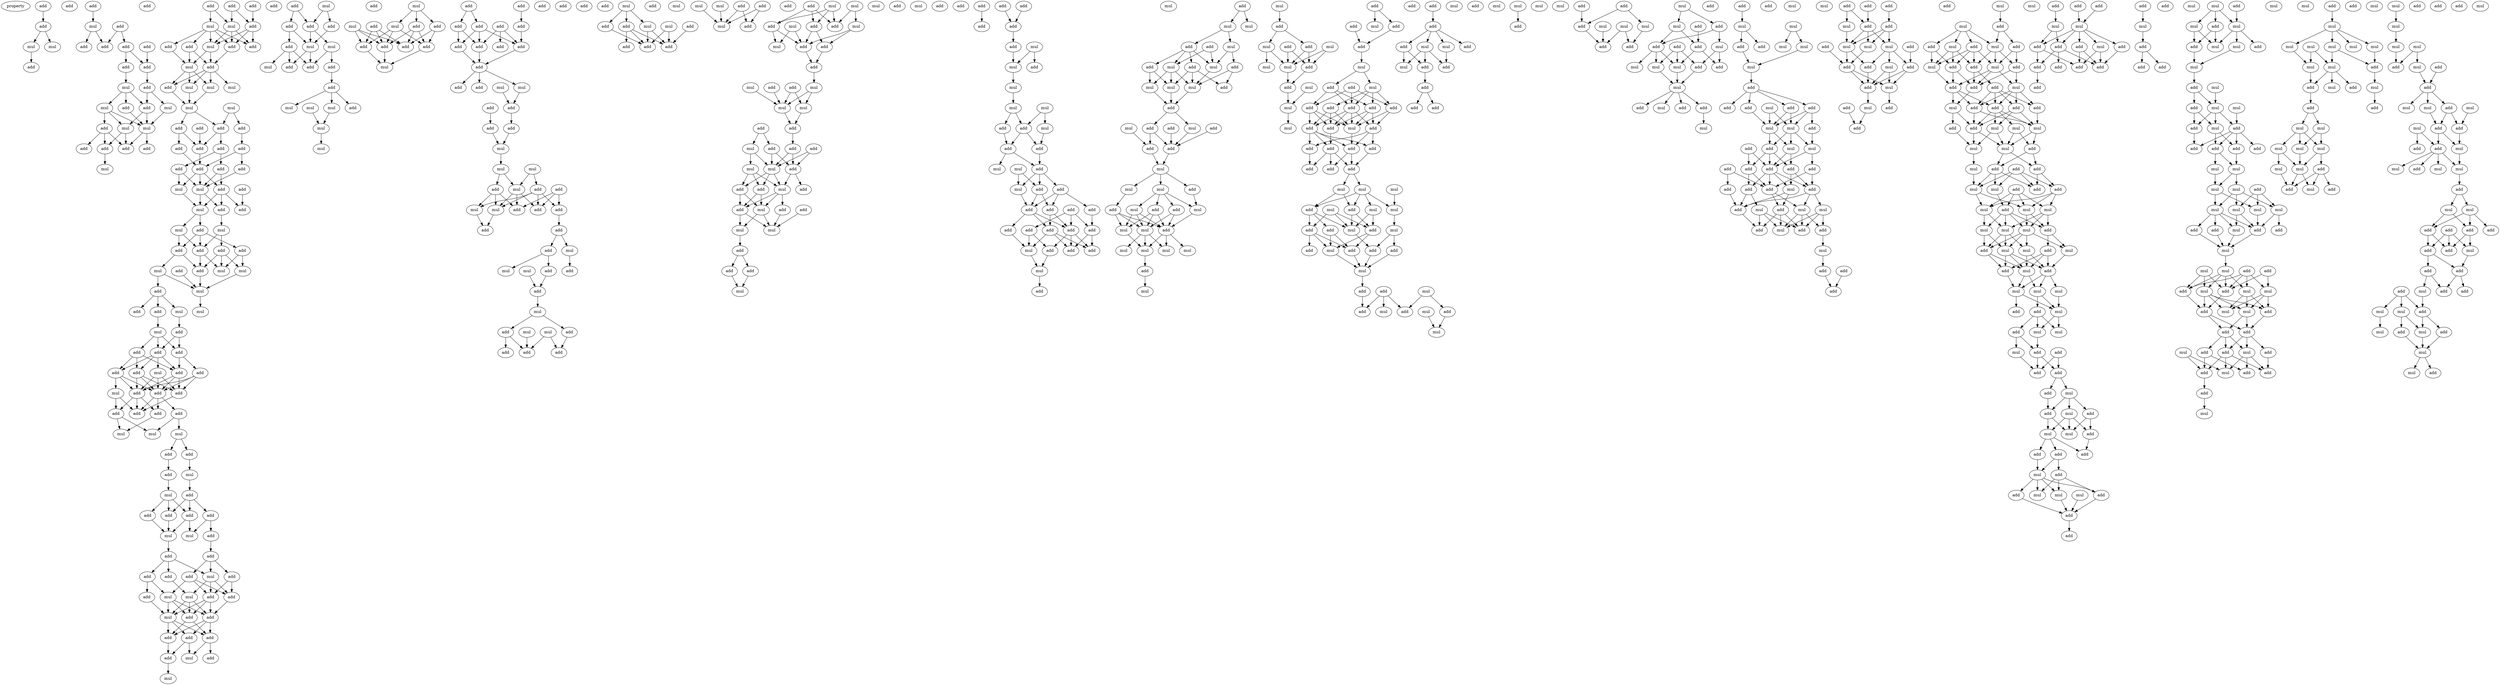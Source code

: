 digraph {
    node [fontcolor=black]
    property [mul=2,lf=1.8]
    0 [ label = add ];
    1 [ label = add ];
    2 [ label = add ];
    3 [ label = mul ];
    4 [ label = add ];
    5 [ label = mul ];
    6 [ label = add ];
    7 [ label = mul ];
    8 [ label = add ];
    9 [ label = add ];
    10 [ label = add ];
    11 [ label = add ];
    12 [ label = add ];
    13 [ label = add ];
    14 [ label = add ];
    15 [ label = add ];
    16 [ label = mul ];
    17 [ label = mul ];
    18 [ label = add ];
    19 [ label = mul ];
    20 [ label = add ];
    21 [ label = add ];
    22 [ label = mul ];
    23 [ label = mul ];
    24 [ label = add ];
    25 [ label = add ];
    26 [ label = add ];
    27 [ label = add ];
    28 [ label = add ];
    29 [ label = mul ];
    30 [ label = add ];
    31 [ label = add ];
    32 [ label = add ];
    33 [ label = add ];
    34 [ label = mul ];
    35 [ label = mul ];
    36 [ label = add ];
    37 [ label = mul ];
    38 [ label = add ];
    39 [ label = add ];
    40 [ label = add ];
    41 [ label = add ];
    42 [ label = mul ];
    43 [ label = mul ];
    44 [ label = add ];
    45 [ label = mul ];
    46 [ label = mul ];
    47 [ label = mul ];
    48 [ label = mul ];
    49 [ label = add ];
    50 [ label = add ];
    51 [ label = add ];
    52 [ label = add ];
    53 [ label = add ];
    54 [ label = add ];
    55 [ label = add ];
    56 [ label = add ];
    57 [ label = add ];
    58 [ label = add ];
    59 [ label = add ];
    60 [ label = add ];
    61 [ label = mul ];
    62 [ label = add ];
    63 [ label = mul ];
    64 [ label = add ];
    65 [ label = add ];
    66 [ label = mul ];
    67 [ label = add ];
    68 [ label = mul ];
    69 [ label = add ];
    70 [ label = mul ];
    71 [ label = add ];
    72 [ label = add ];
    73 [ label = add ];
    74 [ label = add ];
    75 [ label = mul ];
    76 [ label = add ];
    77 [ label = mul ];
    78 [ label = mul ];
    79 [ label = add ];
    80 [ label = add ];
    81 [ label = mul ];
    82 [ label = mul ];
    83 [ label = add ];
    84 [ label = add ];
    85 [ label = mul ];
    86 [ label = add ];
    87 [ label = mul ];
    88 [ label = add ];
    89 [ label = add ];
    90 [ label = add ];
    91 [ label = add ];
    92 [ label = add ];
    93 [ label = add ];
    94 [ label = mul ];
    95 [ label = add ];
    96 [ label = add ];
    97 [ label = add ];
    98 [ label = mul ];
    99 [ label = add ];
    100 [ label = add ];
    101 [ label = add ];
    102 [ label = add ];
    103 [ label = add ];
    104 [ label = mul ];
    105 [ label = mul ];
    106 [ label = mul ];
    107 [ label = add ];
    108 [ label = add ];
    109 [ label = add ];
    110 [ label = mul ];
    111 [ label = add ];
    112 [ label = mul ];
    113 [ label = add ];
    114 [ label = add ];
    115 [ label = add ];
    116 [ label = add ];
    117 [ label = add ];
    118 [ label = mul ];
    119 [ label = add ];
    120 [ label = mul ];
    121 [ label = add ];
    122 [ label = add ];
    123 [ label = add ];
    124 [ label = add ];
    125 [ label = add ];
    126 [ label = mul ];
    127 [ label = add ];
    128 [ label = add ];
    129 [ label = add ];
    130 [ label = add ];
    131 [ label = mul ];
    132 [ label = mul ];
    133 [ label = mul ];
    134 [ label = add ];
    135 [ label = add ];
    136 [ label = add ];
    137 [ label = add ];
    138 [ label = add ];
    139 [ label = add ];
    140 [ label = mul ];
    141 [ label = add ];
    142 [ label = mul ];
    143 [ label = mul ];
    144 [ label = add ];
    145 [ label = add ];
    146 [ label = add ];
    147 [ label = add ];
    148 [ label = add ];
    149 [ label = mul ];
    150 [ label = mul ];
    151 [ label = add ];
    152 [ label = mul ];
    153 [ label = add ];
    154 [ label = add ];
    155 [ label = add ];
    156 [ label = mul ];
    157 [ label = mul ];
    158 [ label = mul ];
    159 [ label = add ];
    160 [ label = add ];
    161 [ label = mul ];
    162 [ label = mul ];
    163 [ label = mul ];
    164 [ label = mul ];
    165 [ label = add ];
    166 [ label = add ];
    167 [ label = mul ];
    168 [ label = add ];
    169 [ label = add ];
    170 [ label = add ];
    171 [ label = add ];
    172 [ label = add ];
    173 [ label = mul ];
    174 [ label = add ];
    175 [ label = add ];
    176 [ label = add ];
    177 [ label = add ];
    178 [ label = add ];
    179 [ label = add ];
    180 [ label = add ];
    181 [ label = add ];
    182 [ label = add ];
    183 [ label = add ];
    184 [ label = add ];
    185 [ label = add ];
    186 [ label = mul ];
    187 [ label = add ];
    188 [ label = add ];
    189 [ label = mul ];
    190 [ label = add ];
    191 [ label = add ];
    192 [ label = add ];
    193 [ label = add ];
    194 [ label = add ];
    195 [ label = add ];
    196 [ label = mul ];
    197 [ label = mul ];
    198 [ label = mul ];
    199 [ label = add ];
    200 [ label = add ];
    201 [ label = mul ];
    202 [ label = add ];
    203 [ label = mul ];
    204 [ label = add ];
    205 [ label = mul ];
    206 [ label = add ];
    207 [ label = add ];
    208 [ label = add ];
    209 [ label = add ];
    210 [ label = add ];
    211 [ label = mul ];
    212 [ label = add ];
    213 [ label = mul ];
    214 [ label = mul ];
    215 [ label = add ];
    216 [ label = add ];
    217 [ label = add ];
    218 [ label = mul ];
    219 [ label = mul ];
    220 [ label = add ];
    221 [ label = add ];
    222 [ label = mul ];
    223 [ label = add ];
    224 [ label = add ];
    225 [ label = add ];
    226 [ label = mul ];
    227 [ label = add ];
    228 [ label = mul ];
    229 [ label = add ];
    230 [ label = add ];
    231 [ label = mul ];
    232 [ label = add ];
    233 [ label = add ];
    234 [ label = add ];
    235 [ label = add ];
    236 [ label = mul ];
    237 [ label = mul ];
    238 [ label = add ];
    239 [ label = mul ];
    240 [ label = add ];
    241 [ label = mul ];
    242 [ label = add ];
    243 [ label = add ];
    244 [ label = mul ];
    245 [ label = add ];
    246 [ label = mul ];
    247 [ label = add ];
    248 [ label = mul ];
    249 [ label = add ];
    250 [ label = mul ];
    251 [ label = add ];
    252 [ label = mul ];
    253 [ label = add ];
    254 [ label = add ];
    255 [ label = add ];
    256 [ label = mul ];
    257 [ label = add ];
    258 [ label = mul ];
    259 [ label = add ];
    260 [ label = mul ];
    261 [ label = mul ];
    262 [ label = mul ];
    263 [ label = add ];
    264 [ label = add ];
    265 [ label = add ];
    266 [ label = add ];
    267 [ label = add ];
    268 [ label = mul ];
    269 [ label = mul ];
    270 [ label = mul ];
    271 [ label = add ];
    272 [ label = add ];
    273 [ label = add ];
    274 [ label = add ];
    275 [ label = mul ];
    276 [ label = add ];
    277 [ label = mul ];
    278 [ label = add ];
    279 [ label = add ];
    280 [ label = mul ];
    281 [ label = mul ];
    282 [ label = add ];
    283 [ label = mul ];
    284 [ label = add ];
    285 [ label = add ];
    286 [ label = add ];
    287 [ label = add ];
    288 [ label = add ];
    289 [ label = add ];
    290 [ label = mul ];
    291 [ label = add ];
    292 [ label = add ];
    293 [ label = add ];
    294 [ label = add ];
    295 [ label = add ];
    296 [ label = mul ];
    297 [ label = mul ];
    298 [ label = add ];
    299 [ label = mul ];
    300 [ label = mul ];
    301 [ label = mul ];
    302 [ label = add ];
    303 [ label = mul ];
    304 [ label = add ];
    305 [ label = add ];
    306 [ label = add ];
    307 [ label = add ];
    308 [ label = mul ];
    309 [ label = mul ];
    310 [ label = add ];
    311 [ label = add ];
    312 [ label = mul ];
    313 [ label = add ];
    314 [ label = add ];
    315 [ label = add ];
    316 [ label = add ];
    317 [ label = add ];
    318 [ label = add ];
    319 [ label = add ];
    320 [ label = add ];
    321 [ label = add ];
    322 [ label = add ];
    323 [ label = mul ];
    324 [ label = add ];
    325 [ label = add ];
    326 [ label = mul ];
    327 [ label = add ];
    328 [ label = mul ];
    329 [ label = add ];
    330 [ label = mul ];
    331 [ label = mul ];
    332 [ label = mul ];
    333 [ label = add ];
    334 [ label = add ];
    335 [ label = mul ];
    336 [ label = add ];
    337 [ label = mul ];
    338 [ label = add ];
    339 [ label = add ];
    340 [ label = add ];
    341 [ label = mul ];
    342 [ label = mul ];
    343 [ label = mul ];
    344 [ label = add ];
    345 [ label = add ];
    346 [ label = mul ];
    347 [ label = add ];
    348 [ label = add ];
    349 [ label = mul ];
    350 [ label = add ];
    351 [ label = add ];
    352 [ label = mul ];
    353 [ label = mul ];
    354 [ label = add ];
    355 [ label = mul ];
    356 [ label = add ];
    357 [ label = add ];
    358 [ label = mul ];
    359 [ label = mul ];
    360 [ label = add ];
    361 [ label = mul ];
    362 [ label = mul ];
    363 [ label = add ];
    364 [ label = mul ];
    365 [ label = mul ];
    366 [ label = mul ];
    367 [ label = mul ];
    368 [ label = add ];
    369 [ label = mul ];
    370 [ label = mul ];
    371 [ label = add ];
    372 [ label = add ];
    373 [ label = mul ];
    374 [ label = add ];
    375 [ label = mul ];
    376 [ label = mul ];
    377 [ label = mul ];
    378 [ label = add ];
    379 [ label = add ];
    380 [ label = mul ];
    381 [ label = mul ];
    382 [ label = add ];
    383 [ label = add ];
    384 [ label = mul ];
    385 [ label = add ];
    386 [ label = add ];
    387 [ label = mul ];
    388 [ label = add ];
    389 [ label = mul ];
    390 [ label = mul ];
    391 [ label = add ];
    392 [ label = add ];
    393 [ label = add ];
    394 [ label = add ];
    395 [ label = add ];
    396 [ label = add ];
    397 [ label = add ];
    398 [ label = add ];
    399 [ label = add ];
    400 [ label = add ];
    401 [ label = mul ];
    402 [ label = add ];
    403 [ label = add ];
    404 [ label = add ];
    405 [ label = add ];
    406 [ label = add ];
    407 [ label = add ];
    408 [ label = add ];
    409 [ label = mul ];
    410 [ label = mul ];
    411 [ label = mul ];
    412 [ label = add ];
    413 [ label = mul ];
    414 [ label = mul ];
    415 [ label = mul ];
    416 [ label = add ];
    417 [ label = add ];
    418 [ label = mul ];
    419 [ label = add ];
    420 [ label = mul ];
    421 [ label = add ];
    422 [ label = mul ];
    423 [ label = add ];
    424 [ label = add ];
    425 [ label = add ];
    426 [ label = add ];
    427 [ label = mul ];
    428 [ label = add ];
    429 [ label = mul ];
    430 [ label = add ];
    431 [ label = add ];
    432 [ label = mul ];
    433 [ label = add ];
    434 [ label = add ];
    435 [ label = mul ];
    436 [ label = mul ];
    437 [ label = add ];
    438 [ label = mul ];
    439 [ label = add ];
    440 [ label = add ];
    441 [ label = add ];
    442 [ label = mul ];
    443 [ label = add ];
    444 [ label = mul ];
    445 [ label = mul ];
    446 [ label = add ];
    447 [ label = add ];
    448 [ label = mul ];
    449 [ label = add ];
    450 [ label = add ];
    451 [ label = add ];
    452 [ label = mul ];
    453 [ label = add ];
    454 [ label = mul ];
    455 [ label = mul ];
    456 [ label = add ];
    457 [ label = add ];
    458 [ label = mul ];
    459 [ label = mul ];
    460 [ label = add ];
    461 [ label = mul ];
    462 [ label = add ];
    463 [ label = add ];
    464 [ label = mul ];
    465 [ label = add ];
    466 [ label = add ];
    467 [ label = mul ];
    468 [ label = add ];
    469 [ label = add ];
    470 [ label = mul ];
    471 [ label = add ];
    472 [ label = add ];
    473 [ label = mul ];
    474 [ label = mul ];
    475 [ label = mul ];
    476 [ label = add ];
    477 [ label = mul ];
    478 [ label = add ];
    479 [ label = mul ];
    480 [ label = add ];
    481 [ label = add ];
    482 [ label = mul ];
    483 [ label = add ];
    484 [ label = add ];
    485 [ label = mul ];
    486 [ label = mul ];
    487 [ label = add ];
    488 [ label = add ];
    489 [ label = mul ];
    490 [ label = mul ];
    491 [ label = mul ];
    492 [ label = add ];
    493 [ label = add ];
    494 [ label = mul ];
    495 [ label = add ];
    496 [ label = add ];
    497 [ label = add ];
    498 [ label = add ];
    499 [ label = mul ];
    500 [ label = mul ];
    501 [ label = add ];
    502 [ label = mul ];
    503 [ label = mul ];
    504 [ label = add ];
    505 [ label = add ];
    506 [ label = add ];
    507 [ label = add ];
    508 [ label = add ];
    509 [ label = add ];
    510 [ label = mul ];
    511 [ label = add ];
    512 [ label = add ];
    513 [ label = add ];
    514 [ label = add ];
    515 [ label = add ];
    516 [ label = mul ];
    517 [ label = mul ];
    518 [ label = mul ];
    519 [ label = add ];
    520 [ label = add ];
    521 [ label = add ];
    522 [ label = add ];
    523 [ label = mul ];
    524 [ label = mul ];
    525 [ label = add ];
    526 [ label = add ];
    527 [ label = add ];
    528 [ label = mul ];
    529 [ label = mul ];
    530 [ label = add ];
    531 [ label = add ];
    532 [ label = add ];
    533 [ label = add ];
    534 [ label = add ];
    535 [ label = add ];
    536 [ label = mul ];
    537 [ label = add ];
    538 [ label = mul ];
    539 [ label = mul ];
    540 [ label = add ];
    541 [ label = mul ];
    542 [ label = mul ];
    543 [ label = add ];
    544 [ label = add ];
    545 [ label = add ];
    546 [ label = mul ];
    547 [ label = add ];
    548 [ label = mul ];
    549 [ label = add ];
    550 [ label = add ];
    551 [ label = add ];
    552 [ label = add ];
    553 [ label = mul ];
    554 [ label = mul ];
    555 [ label = add ];
    556 [ label = add ];
    557 [ label = add ];
    558 [ label = add ];
    559 [ label = mul ];
    560 [ label = mul ];
    561 [ label = mul ];
    562 [ label = add ];
    563 [ label = mul ];
    564 [ label = add ];
    565 [ label = add ];
    566 [ label = mul ];
    567 [ label = add ];
    568 [ label = add ];
    569 [ label = add ];
    570 [ label = add ];
    571 [ label = add ];
    572 [ label = add ];
    573 [ label = add ];
    574 [ label = mul ];
    575 [ label = add ];
    576 [ label = add ];
    577 [ label = mul ];
    578 [ label = mul ];
    579 [ label = mul ];
    580 [ label = mul ];
    581 [ label = mul ];
    582 [ label = add ];
    583 [ label = mul ];
    584 [ label = add ];
    585 [ label = add ];
    586 [ label = add ];
    587 [ label = mul ];
    588 [ label = mul ];
    589 [ label = add ];
    590 [ label = add ];
    591 [ label = add ];
    592 [ label = add ];
    593 [ label = mul ];
    594 [ label = mul ];
    595 [ label = mul ];
    596 [ label = mul ];
    597 [ label = add ];
    598 [ label = mul ];
    599 [ label = mul ];
    600 [ label = add ];
    601 [ label = mul ];
    602 [ label = mul ];
    603 [ label = add ];
    604 [ label = mul ];
    605 [ label = mul ];
    606 [ label = add ];
    607 [ label = add ];
    608 [ label = mul ];
    609 [ label = mul ];
    610 [ label = mul ];
    611 [ label = add ];
    612 [ label = add ];
    613 [ label = mul ];
    614 [ label = add ];
    615 [ label = mul ];
    616 [ label = mul ];
    617 [ label = mul ];
    618 [ label = add ];
    619 [ label = add ];
    620 [ label = add ];
    621 [ label = add ];
    622 [ label = mul ];
    623 [ label = add ];
    624 [ label = add ];
    625 [ label = mul ];
    626 [ label = add ];
    627 [ label = mul ];
    628 [ label = add ];
    629 [ label = mul ];
    630 [ label = mul ];
    631 [ label = add ];
    632 [ label = add ];
    633 [ label = add ];
    634 [ label = add ];
    635 [ label = mul ];
    636 [ label = add ];
    637 [ label = mul ];
    638 [ label = mul ];
    639 [ label = add ];
    640 [ label = mul ];
    641 [ label = add ];
    642 [ label = add ];
    643 [ label = add ];
    644 [ label = add ];
    645 [ label = add ];
    646 [ label = mul ];
    647 [ label = mul ];
    648 [ label = add ];
    649 [ label = mul ];
    650 [ label = add ];
    651 [ label = add ];
    652 [ label = add ];
    653 [ label = add ];
    654 [ label = add ];
    655 [ label = add ];
    656 [ label = add ];
    657 [ label = add ];
    658 [ label = add ];
    659 [ label = add ];
    660 [ label = mul ];
    661 [ label = mul ];
    662 [ label = add ];
    663 [ label = add ];
    664 [ label = add ];
    665 [ label = add ];
    666 [ label = mul ];
    667 [ label = add ];
    668 [ label = mul ];
    669 [ label = mul ];
    670 [ label = add ];
    671 [ label = mul ];
    672 [ label = add ];
    673 [ label = mul ];
    674 [ label = mul ];
    675 [ label = mul ];
    676 [ label = add ];
    677 [ label = add ];
    678 [ label = mul ];
    679 [ label = mul ];
    680 [ label = mul ];
    681 [ label = add ];
    682 [ label = add ];
    683 [ label = add ];
    684 [ label = add ];
    685 [ label = add ];
    686 [ label = add ];
    687 [ label = mul ];
    688 [ label = mul ];
    689 [ label = mul ];
    690 [ label = mul ];
    691 [ label = add ];
    692 [ label = mul ];
    693 [ label = mul ];
    694 [ label = mul ];
    695 [ label = mul ];
    696 [ label = mul ];
    697 [ label = mul ];
    698 [ label = add ];
    699 [ label = add ];
    700 [ label = add ];
    701 [ label = add ];
    702 [ label = mul ];
    703 [ label = mul ];
    704 [ label = add ];
    705 [ label = add ];
    706 [ label = mul ];
    707 [ label = add ];
    708 [ label = add ];
    709 [ label = mul ];
    710 [ label = mul ];
    711 [ label = mul ];
    712 [ label = add ];
    713 [ label = mul ];
    714 [ label = add ];
    715 [ label = mul ];
    716 [ label = add ];
    717 [ label = add ];
    718 [ label = mul ];
    719 [ label = add ];
    720 [ label = add ];
    721 [ label = add ];
    722 [ label = mul ];
    723 [ label = mul ];
    724 [ label = add ];
    725 [ label = add ];
    726 [ label = add ];
    727 [ label = add ];
    728 [ label = mul ];
    729 [ label = add ];
    730 [ label = add ];
    731 [ label = mul ];
    732 [ label = mul ];
    733 [ label = mul ];
    734 [ label = mul ];
    735 [ label = mul ];
    736 [ label = mul ];
    737 [ label = mul ];
    738 [ label = mul ];
    739 [ label = mul ];
    740 [ label = add ];
    741 [ label = add ];
    742 [ label = mul ];
    743 [ label = mul ];
    744 [ label = add ];
    745 [ label = add ];
    746 [ label = add ];
    747 [ label = mul ];
    748 [ label = mul ];
    749 [ label = mul ];
    750 [ label = mul ];
    751 [ label = mul ];
    752 [ label = mul ];
    753 [ label = mul ];
    754 [ label = add ];
    755 [ label = mul ];
    756 [ label = add ];
    757 [ label = add ];
    758 [ label = mul ];
    759 [ label = mul ];
    760 [ label = add ];
    761 [ label = add ];
    762 [ label = mul ];
    763 [ label = mul ];
    764 [ label = mul ];
    765 [ label = add ];
    766 [ label = add ];
    767 [ label = mul ];
    768 [ label = add ];
    769 [ label = mul ];
    770 [ label = mul ];
    771 [ label = add ];
    772 [ label = add ];
    773 [ label = mul ];
    774 [ label = add ];
    775 [ label = add ];
    776 [ label = mul ];
    777 [ label = add ];
    778 [ label = add ];
    779 [ label = mul ];
    780 [ label = mul ];
    781 [ label = add ];
    782 [ label = mul ];
    783 [ label = mul ];
    784 [ label = add ];
    785 [ label = mul ];
    786 [ label = mul ];
    787 [ label = add ];
    788 [ label = add ];
    789 [ label = add ];
    790 [ label = add ];
    791 [ label = mul ];
    792 [ label = add ];
    793 [ label = add ];
    794 [ label = add ];
    795 [ label = add ];
    796 [ label = mul ];
    797 [ label = add ];
    798 [ label = add ];
    799 [ label = add ];
    800 [ label = add ];
    801 [ label = mul ];
    802 [ label = mul ];
    803 [ label = mul ];
    804 [ label = add ];
    805 [ label = add ];
    806 [ label = mul ];
    807 [ label = mul ];
    808 [ label = mul ];
    809 [ label = add ];
    810 [ label = mul ];
    0 -> 1 [ name = 0 ];
    1 -> 3 [ name = 1 ];
    1 -> 5 [ name = 2 ];
    3 -> 8 [ name = 3 ];
    4 -> 7 [ name = 4 ];
    6 -> 11 [ name = 5 ];
    6 -> 12 [ name = 6 ];
    7 -> 9 [ name = 7 ];
    7 -> 11 [ name = 8 ];
    10 -> 14 [ name = 9 ];
    12 -> 13 [ name = 10 ];
    12 -> 14 [ name = 11 ];
    13 -> 16 [ name = 12 ];
    14 -> 15 [ name = 13 ];
    15 -> 18 [ name = 14 ];
    15 -> 19 [ name = 15 ];
    16 -> 17 [ name = 16 ];
    16 -> 18 [ name = 17 ];
    16 -> 20 [ name = 18 ];
    17 -> 21 [ name = 19 ];
    17 -> 22 [ name = 20 ];
    17 -> 23 [ name = 21 ];
    18 -> 22 [ name = 22 ];
    18 -> 23 [ name = 23 ];
    19 -> 23 [ name = 24 ];
    20 -> 23 [ name = 25 ];
    21 -> 24 [ name = 26 ];
    21 -> 25 [ name = 27 ];
    21 -> 27 [ name = 28 ];
    22 -> 25 [ name = 29 ];
    22 -> 27 [ name = 30 ];
    23 -> 26 [ name = 31 ];
    23 -> 27 [ name = 32 ];
    25 -> 29 [ name = 33 ];
    30 -> 33 [ name = 34 ];
    31 -> 33 [ name = 35 ];
    31 -> 35 [ name = 36 ];
    32 -> 34 [ name = 37 ];
    32 -> 35 [ name = 38 ];
    33 -> 37 [ name = 39 ];
    33 -> 39 [ name = 40 ];
    33 -> 40 [ name = 41 ];
    34 -> 36 [ name = 42 ];
    34 -> 37 [ name = 43 ];
    34 -> 38 [ name = 44 ];
    34 -> 39 [ name = 45 ];
    34 -> 40 [ name = 46 ];
    35 -> 37 [ name = 47 ];
    35 -> 39 [ name = 48 ];
    35 -> 40 [ name = 49 ];
    36 -> 41 [ name = 50 ];
    36 -> 42 [ name = 51 ];
    37 -> 41 [ name = 52 ];
    37 -> 42 [ name = 53 ];
    38 -> 42 [ name = 54 ];
    39 -> 41 [ name = 55 ];
    41 -> 43 [ name = 56 ];
    41 -> 44 [ name = 57 ];
    41 -> 45 [ name = 58 ];
    41 -> 46 [ name = 59 ];
    42 -> 43 [ name = 60 ];
    42 -> 44 [ name = 61 ];
    42 -> 46 [ name = 62 ];
    43 -> 47 [ name = 63 ];
    44 -> 47 [ name = 64 ];
    46 -> 47 [ name = 65 ];
    47 -> 49 [ name = 66 ];
    47 -> 51 [ name = 67 ];
    48 -> 51 [ name = 68 ];
    48 -> 52 [ name = 69 ];
    49 -> 53 [ name = 70 ];
    49 -> 54 [ name = 71 ];
    50 -> 53 [ name = 72 ];
    51 -> 53 [ name = 73 ];
    51 -> 55 [ name = 74 ];
    52 -> 56 [ name = 75 ];
    53 -> 58 [ name = 76 ];
    54 -> 58 [ name = 77 ];
    55 -> 57 [ name = 78 ];
    55 -> 59 [ name = 79 ];
    56 -> 58 [ name = 80 ];
    56 -> 60 [ name = 81 ];
    57 -> 61 [ name = 82 ];
    57 -> 63 [ name = 83 ];
    58 -> 61 [ name = 84 ];
    58 -> 63 [ name = 85 ];
    58 -> 64 [ name = 86 ];
    59 -> 61 [ name = 87 ];
    59 -> 64 [ name = 88 ];
    60 -> 61 [ name = 89 ];
    61 -> 65 [ name = 90 ];
    61 -> 66 [ name = 91 ];
    62 -> 67 [ name = 92 ];
    63 -> 66 [ name = 93 ];
    64 -> 65 [ name = 94 ];
    64 -> 66 [ name = 95 ];
    64 -> 67 [ name = 96 ];
    65 -> 68 [ name = 97 ];
    66 -> 69 [ name = 98 ];
    66 -> 70 [ name = 99 ];
    68 -> 72 [ name = 100 ];
    68 -> 73 [ name = 101 ];
    69 -> 71 [ name = 102 ];
    69 -> 73 [ name = 103 ];
    69 -> 74 [ name = 104 ];
    70 -> 73 [ name = 105 ];
    70 -> 74 [ name = 106 ];
    71 -> 75 [ name = 107 ];
    71 -> 78 [ name = 108 ];
    72 -> 75 [ name = 109 ];
    72 -> 76 [ name = 110 ];
    72 -> 78 [ name = 111 ];
    73 -> 76 [ name = 112 ];
    73 -> 78 [ name = 113 ];
    74 -> 76 [ name = 114 ];
    74 -> 77 [ name = 115 ];
    75 -> 81 [ name = 116 ];
    76 -> 81 [ name = 117 ];
    77 -> 80 [ name = 118 ];
    77 -> 81 [ name = 119 ];
    79 -> 81 [ name = 120 ];
    80 -> 83 [ name = 121 ];
    80 -> 84 [ name = 122 ];
    80 -> 85 [ name = 123 ];
    81 -> 82 [ name = 124 ];
    83 -> 87 [ name = 125 ];
    85 -> 86 [ name = 126 ];
    86 -> 88 [ name = 127 ];
    86 -> 89 [ name = 128 ];
    87 -> 88 [ name = 129 ];
    87 -> 89 [ name = 130 ];
    87 -> 90 [ name = 131 ];
    88 -> 91 [ name = 132 ];
    88 -> 95 [ name = 133 ];
    89 -> 92 [ name = 134 ];
    89 -> 93 [ name = 135 ];
    89 -> 94 [ name = 136 ];
    89 -> 95 [ name = 137 ];
    90 -> 92 [ name = 138 ];
    90 -> 93 [ name = 139 ];
    90 -> 95 [ name = 140 ];
    91 -> 96 [ name = 141 ];
    91 -> 97 [ name = 142 ];
    91 -> 99 [ name = 143 ];
    92 -> 96 [ name = 144 ];
    92 -> 97 [ name = 145 ];
    92 -> 98 [ name = 146 ];
    93 -> 96 [ name = 147 ];
    93 -> 97 [ name = 148 ];
    93 -> 99 [ name = 149 ];
    94 -> 96 [ name = 150 ];
    94 -> 97 [ name = 151 ];
    94 -> 99 [ name = 152 ];
    95 -> 96 [ name = 153 ];
    95 -> 97 [ name = 154 ];
    95 -> 99 [ name = 155 ];
    96 -> 100 [ name = 156 ];
    96 -> 101 [ name = 157 ];
    96 -> 102 [ name = 158 ];
    97 -> 100 [ name = 159 ];
    97 -> 101 [ name = 160 ];
    97 -> 103 [ name = 161 ];
    98 -> 100 [ name = 162 ];
    98 -> 102 [ name = 163 ];
    99 -> 100 [ name = 164 ];
    101 -> 106 [ name = 165 ];
    102 -> 105 [ name = 166 ];
    102 -> 106 [ name = 167 ];
    103 -> 104 [ name = 168 ];
    103 -> 105 [ name = 169 ];
    104 -> 107 [ name = 170 ];
    104 -> 109 [ name = 171 ];
    107 -> 110 [ name = 172 ];
    109 -> 111 [ name = 173 ];
    110 -> 113 [ name = 174 ];
    111 -> 112 [ name = 175 ];
    112 -> 114 [ name = 176 ];
    112 -> 115 [ name = 177 ];
    112 -> 116 [ name = 178 ];
    113 -> 114 [ name = 179 ];
    113 -> 115 [ name = 180 ];
    113 -> 117 [ name = 181 ];
    114 -> 120 [ name = 182 ];
    115 -> 118 [ name = 183 ];
    115 -> 120 [ name = 184 ];
    116 -> 120 [ name = 185 ];
    117 -> 118 [ name = 186 ];
    117 -> 119 [ name = 187 ];
    119 -> 122 [ name = 188 ];
    120 -> 121 [ name = 189 ];
    121 -> 123 [ name = 190 ];
    121 -> 124 [ name = 191 ];
    121 -> 126 [ name = 192 ];
    122 -> 125 [ name = 193 ];
    122 -> 126 [ name = 194 ];
    122 -> 127 [ name = 195 ];
    123 -> 130 [ name = 196 ];
    123 -> 132 [ name = 197 ];
    124 -> 131 [ name = 198 ];
    125 -> 128 [ name = 199 ];
    125 -> 129 [ name = 200 ];
    125 -> 132 [ name = 201 ];
    126 -> 128 [ name = 202 ];
    126 -> 129 [ name = 203 ];
    126 -> 131 [ name = 204 ];
    127 -> 128 [ name = 205 ];
    127 -> 129 [ name = 206 ];
    128 -> 133 [ name = 207 ];
    128 -> 134 [ name = 208 ];
    128 -> 135 [ name = 209 ];
    129 -> 135 [ name = 210 ];
    130 -> 133 [ name = 211 ];
    131 -> 133 [ name = 212 ];
    131 -> 134 [ name = 213 ];
    131 -> 135 [ name = 214 ];
    132 -> 133 [ name = 215 ];
    132 -> 134 [ name = 216 ];
    132 -> 135 [ name = 217 ];
    133 -> 136 [ name = 218 ];
    133 -> 137 [ name = 219 ];
    133 -> 138 [ name = 220 ];
    134 -> 137 [ name = 221 ];
    134 -> 138 [ name = 222 ];
    135 -> 136 [ name = 223 ];
    135 -> 137 [ name = 224 ];
    135 -> 138 [ name = 225 ];
    136 -> 139 [ name = 226 ];
    136 -> 140 [ name = 227 ];
    137 -> 140 [ name = 228 ];
    137 -> 141 [ name = 229 ];
    138 -> 139 [ name = 230 ];
    139 -> 142 [ name = 231 ];
    143 -> 145 [ name = 232 ];
    143 -> 147 [ name = 233 ];
    144 -> 145 [ name = 234 ];
    144 -> 146 [ name = 235 ];
    145 -> 149 [ name = 236 ];
    145 -> 150 [ name = 237 ];
    146 -> 148 [ name = 238 ];
    146 -> 150 [ name = 239 ];
    147 -> 150 [ name = 240 ];
    148 -> 151 [ name = 241 ];
    148 -> 152 [ name = 242 ];
    148 -> 154 [ name = 243 ];
    149 -> 153 [ name = 244 ];
    149 -> 154 [ name = 245 ];
    150 -> 151 [ name = 246 ];
    150 -> 154 [ name = 247 ];
    153 -> 155 [ name = 248 ];
    155 -> 156 [ name = 249 ];
    155 -> 158 [ name = 250 ];
    155 -> 160 [ name = 251 ];
    157 -> 161 [ name = 252 ];
    158 -> 161 [ name = 253 ];
    161 -> 162 [ name = 254 ];
    163 -> 164 [ name = 255 ];
    163 -> 165 [ name = 256 ];
    163 -> 168 [ name = 257 ];
    164 -> 169 [ name = 258 ];
    164 -> 170 [ name = 259 ];
    164 -> 171 [ name = 260 ];
    165 -> 169 [ name = 261 ];
    165 -> 172 [ name = 262 ];
    166 -> 170 [ name = 263 ];
    166 -> 171 [ name = 264 ];
    166 -> 172 [ name = 265 ];
    167 -> 170 [ name = 266 ];
    167 -> 171 [ name = 267 ];
    167 -> 172 [ name = 268 ];
    168 -> 169 [ name = 269 ];
    168 -> 170 [ name = 270 ];
    168 -> 172 [ name = 271 ];
    169 -> 173 [ name = 272 ];
    170 -> 173 [ name = 273 ];
    171 -> 173 [ name = 274 ];
    174 -> 179 [ name = 275 ];
    175 -> 176 [ name = 276 ];
    175 -> 177 [ name = 277 ];
    176 -> 181 [ name = 278 ];
    176 -> 182 [ name = 279 ];
    177 -> 180 [ name = 280 ];
    177 -> 181 [ name = 281 ];
    177 -> 182 [ name = 282 ];
    178 -> 180 [ name = 283 ];
    178 -> 181 [ name = 284 ];
    178 -> 183 [ name = 285 ];
    179 -> 180 [ name = 286 ];
    180 -> 184 [ name = 287 ];
    181 -> 184 [ name = 288 ];
    182 -> 184 [ name = 289 ];
    184 -> 187 [ name = 290 ];
    184 -> 188 [ name = 291 ];
    184 -> 189 [ name = 292 ];
    186 -> 191 [ name = 293 ];
    189 -> 191 [ name = 294 ];
    190 -> 193 [ name = 295 ];
    191 -> 194 [ name = 296 ];
    193 -> 196 [ name = 297 ];
    194 -> 196 [ name = 298 ];
    196 -> 197 [ name = 299 ];
    197 -> 201 [ name = 300 ];
    197 -> 202 [ name = 301 ];
    198 -> 200 [ name = 302 ];
    198 -> 201 [ name = 303 ];
    199 -> 204 [ name = 304 ];
    199 -> 206 [ name = 305 ];
    199 -> 207 [ name = 306 ];
    200 -> 203 [ name = 307 ];
    200 -> 204 [ name = 308 ];
    200 -> 205 [ name = 309 ];
    200 -> 207 [ name = 310 ];
    201 -> 203 [ name = 311 ];
    201 -> 206 [ name = 312 ];
    201 -> 207 [ name = 313 ];
    202 -> 203 [ name = 314 ];
    202 -> 205 [ name = 315 ];
    202 -> 206 [ name = 316 ];
    203 -> 208 [ name = 317 ];
    204 -> 209 [ name = 318 ];
    205 -> 208 [ name = 319 ];
    209 -> 210 [ name = 320 ];
    209 -> 211 [ name = 321 ];
    210 -> 213 [ name = 322 ];
    210 -> 215 [ name = 323 ];
    211 -> 216 [ name = 324 ];
    214 -> 217 [ name = 325 ];
    215 -> 217 [ name = 326 ];
    217 -> 218 [ name = 327 ];
    218 -> 220 [ name = 328 ];
    218 -> 221 [ name = 329 ];
    219 -> 225 [ name = 330 ];
    220 -> 223 [ name = 331 ];
    220 -> 225 [ name = 332 ];
    221 -> 224 [ name = 333 ];
    222 -> 224 [ name = 334 ];
    222 -> 225 [ name = 335 ];
    226 -> 227 [ name = 336 ];
    226 -> 230 [ name = 337 ];
    226 -> 231 [ name = 338 ];
    227 -> 232 [ name = 339 ];
    227 -> 233 [ name = 340 ];
    227 -> 234 [ name = 341 ];
    228 -> 232 [ name = 342 ];
    228 -> 233 [ name = 343 ];
    229 -> 233 [ name = 344 ];
    230 -> 232 [ name = 345 ];
    231 -> 232 [ name = 346 ];
    231 -> 233 [ name = 347 ];
    237 -> 241 [ name = 348 ];
    238 -> 241 [ name = 349 ];
    238 -> 242 [ name = 350 ];
    239 -> 241 [ name = 351 ];
    240 -> 241 [ name = 352 ];
    240 -> 242 [ name = 353 ];
    244 -> 247 [ name = 354 ];
    244 -> 249 [ name = 355 ];
    244 -> 251 [ name = 356 ];
    245 -> 247 [ name = 357 ];
    245 -> 249 [ name = 358 ];
    245 -> 251 [ name = 359 ];
    246 -> 249 [ name = 360 ];
    246 -> 250 [ name = 361 ];
    247 -> 253 [ name = 362 ];
    247 -> 254 [ name = 363 ];
    248 -> 252 [ name = 364 ];
    248 -> 254 [ name = 365 ];
    250 -> 253 [ name = 366 ];
    250 -> 254 [ name = 367 ];
    251 -> 252 [ name = 368 ];
    251 -> 254 [ name = 369 ];
    253 -> 255 [ name = 370 ];
    254 -> 255 [ name = 371 ];
    255 -> 260 [ name = 372 ];
    256 -> 261 [ name = 373 ];
    257 -> 261 [ name = 374 ];
    257 -> 262 [ name = 375 ];
    259 -> 261 [ name = 376 ];
    260 -> 261 [ name = 377 ];
    260 -> 262 [ name = 378 ];
    261 -> 263 [ name = 379 ];
    262 -> 263 [ name = 380 ];
    263 -> 265 [ name = 381 ];
    264 -> 267 [ name = 382 ];
    264 -> 268 [ name = 383 ];
    265 -> 270 [ name = 384 ];
    265 -> 271 [ name = 385 ];
    266 -> 270 [ name = 386 ];
    266 -> 271 [ name = 387 ];
    267 -> 270 [ name = 388 ];
    267 -> 271 [ name = 389 ];
    268 -> 269 [ name = 390 ];
    268 -> 270 [ name = 391 ];
    269 -> 273 [ name = 392 ];
    269 -> 274 [ name = 393 ];
    269 -> 275 [ name = 394 ];
    270 -> 273 [ name = 395 ];
    270 -> 274 [ name = 396 ];
    270 -> 275 [ name = 397 ];
    271 -> 272 [ name = 398 ];
    271 -> 275 [ name = 399 ];
    273 -> 276 [ name = 400 ];
    273 -> 277 [ name = 401 ];
    274 -> 276 [ name = 402 ];
    274 -> 277 [ name = 403 ];
    275 -> 276 [ name = 404 ];
    275 -> 277 [ name = 405 ];
    275 -> 278 [ name = 406 ];
    276 -> 280 [ name = 407 ];
    276 -> 281 [ name = 408 ];
    277 -> 280 [ name = 409 ];
    277 -> 281 [ name = 410 ];
    278 -> 280 [ name = 411 ];
    279 -> 280 [ name = 412 ];
    281 -> 285 [ name = 413 ];
    285 -> 287 [ name = 414 ];
    285 -> 288 [ name = 415 ];
    287 -> 290 [ name = 416 ];
    288 -> 290 [ name = 417 ];
    289 -> 291 [ name = 418 ];
    292 -> 294 [ name = 419 ];
    293 -> 294 [ name = 420 ];
    294 -> 295 [ name = 421 ];
    295 -> 297 [ name = 422 ];
    296 -> 297 [ name = 423 ];
    296 -> 298 [ name = 424 ];
    297 -> 299 [ name = 425 ];
    299 -> 301 [ name = 426 ];
    300 -> 302 [ name = 427 ];
    300 -> 303 [ name = 428 ];
    301 -> 302 [ name = 429 ];
    301 -> 304 [ name = 430 ];
    302 -> 305 [ name = 431 ];
    302 -> 306 [ name = 432 ];
    303 -> 306 [ name = 433 ];
    304 -> 305 [ name = 434 ];
    305 -> 307 [ name = 435 ];
    305 -> 309 [ name = 436 ];
    306 -> 307 [ name = 437 ];
    307 -> 310 [ name = 438 ];
    307 -> 311 [ name = 439 ];
    307 -> 312 [ name = 440 ];
    308 -> 311 [ name = 441 ];
    308 -> 312 [ name = 442 ];
    310 -> 313 [ name = 443 ];
    310 -> 315 [ name = 444 ];
    310 -> 316 [ name = 445 ];
    311 -> 313 [ name = 446 ];
    311 -> 316 [ name = 447 ];
    312 -> 316 [ name = 448 ];
    313 -> 317 [ name = 449 ];
    313 -> 321 [ name = 450 ];
    314 -> 317 [ name = 451 ];
    314 -> 318 [ name = 452 ];
    314 -> 320 [ name = 453 ];
    315 -> 318 [ name = 454 ];
    316 -> 317 [ name = 455 ];
    316 -> 319 [ name = 456 ];
    316 -> 321 [ name = 457 ];
    317 -> 322 [ name = 458 ];
    317 -> 324 [ name = 459 ];
    317 -> 325 [ name = 460 ];
    318 -> 322 [ name = 461 ];
    318 -> 324 [ name = 462 ];
    319 -> 323 [ name = 463 ];
    320 -> 323 [ name = 464 ];
    320 -> 325 [ name = 465 ];
    321 -> 322 [ name = 466 ];
    321 -> 323 [ name = 467 ];
    321 -> 324 [ name = 468 ];
    323 -> 326 [ name = 469 ];
    325 -> 326 [ name = 470 ];
    326 -> 327 [ name = 471 ];
    329 -> 330 [ name = 472 ];
    329 -> 331 [ name = 473 ];
    330 -> 332 [ name = 474 ];
    330 -> 333 [ name = 475 ];
    332 -> 337 [ name = 476 ];
    332 -> 338 [ name = 477 ];
    333 -> 335 [ name = 478 ];
    333 -> 336 [ name = 479 ];
    333 -> 337 [ name = 480 ];
    333 -> 339 [ name = 481 ];
    334 -> 335 [ name = 482 ];
    334 -> 337 [ name = 483 ];
    335 -> 341 [ name = 484 ];
    335 -> 342 [ name = 485 ];
    335 -> 343 [ name = 486 ];
    336 -> 342 [ name = 487 ];
    336 -> 343 [ name = 488 ];
    337 -> 341 [ name = 489 ];
    338 -> 340 [ name = 490 ];
    338 -> 341 [ name = 491 ];
    339 -> 340 [ name = 492 ];
    339 -> 341 [ name = 493 ];
    339 -> 343 [ name = 494 ];
    341 -> 344 [ name = 495 ];
    342 -> 344 [ name = 496 ];
    343 -> 344 [ name = 497 ];
    344 -> 346 [ name = 498 ];
    344 -> 347 [ name = 499 ];
    345 -> 351 [ name = 500 ];
    346 -> 351 [ name = 501 ];
    347 -> 350 [ name = 502 ];
    347 -> 351 [ name = 503 ];
    348 -> 351 [ name = 504 ];
    349 -> 350 [ name = 505 ];
    350 -> 352 [ name = 506 ];
    351 -> 352 [ name = 507 ];
    352 -> 353 [ name = 508 ];
    352 -> 354 [ name = 509 ];
    352 -> 355 [ name = 510 ];
    353 -> 356 [ name = 511 ];
    353 -> 357 [ name = 512 ];
    353 -> 358 [ name = 513 ];
    353 -> 359 [ name = 514 ];
    354 -> 359 [ name = 515 ];
    355 -> 360 [ name = 516 ];
    356 -> 362 [ name = 517 ];
    356 -> 363 [ name = 518 ];
    357 -> 361 [ name = 519 ];
    357 -> 362 [ name = 520 ];
    357 -> 363 [ name = 521 ];
    358 -> 361 [ name = 522 ];
    358 -> 362 [ name = 523 ];
    358 -> 363 [ name = 524 ];
    359 -> 363 [ name = 525 ];
    360 -> 361 [ name = 526 ];
    360 -> 362 [ name = 527 ];
    360 -> 363 [ name = 528 ];
    361 -> 365 [ name = 529 ];
    362 -> 364 [ name = 530 ];
    362 -> 365 [ name = 531 ];
    362 -> 366 [ name = 532 ];
    363 -> 364 [ name = 533 ];
    363 -> 365 [ name = 534 ];
    363 -> 367 [ name = 535 ];
    365 -> 368 [ name = 536 ];
    368 -> 370 [ name = 537 ];
    369 -> 371 [ name = 538 ];
    371 -> 373 [ name = 539 ];
    371 -> 374 [ name = 540 ];
    372 -> 377 [ name = 541 ];
    372 -> 378 [ name = 542 ];
    373 -> 376 [ name = 543 ];
    373 -> 377 [ name = 544 ];
    374 -> 377 [ name = 545 ];
    374 -> 378 [ name = 546 ];
    375 -> 377 [ name = 547 ];
    375 -> 378 [ name = 548 ];
    377 -> 379 [ name = 549 ];
    378 -> 379 [ name = 550 ];
    379 -> 381 [ name = 551 ];
    380 -> 381 [ name = 552 ];
    381 -> 384 [ name = 553 ];
    382 -> 386 [ name = 554 ];
    382 -> 387 [ name = 555 ];
    385 -> 388 [ name = 556 ];
    386 -> 388 [ name = 557 ];
    388 -> 389 [ name = 558 ];
    389 -> 390 [ name = 559 ];
    389 -> 392 [ name = 560 ];
    390 -> 393 [ name = 561 ];
    390 -> 394 [ name = 562 ];
    390 -> 396 [ name = 563 ];
    390 -> 397 [ name = 564 ];
    391 -> 395 [ name = 565 ];
    391 -> 396 [ name = 566 ];
    391 -> 397 [ name = 567 ];
    392 -> 393 [ name = 568 ];
    392 -> 395 [ name = 569 ];
    392 -> 396 [ name = 570 ];
    393 -> 398 [ name = 571 ];
    393 -> 400 [ name = 572 ];
    393 -> 401 [ name = 573 ];
    394 -> 399 [ name = 574 ];
    394 -> 400 [ name = 575 ];
    394 -> 401 [ name = 576 ];
    395 -> 399 [ name = 577 ];
    395 -> 400 [ name = 578 ];
    395 -> 401 [ name = 579 ];
    396 -> 398 [ name = 580 ];
    396 -> 399 [ name = 581 ];
    396 -> 400 [ name = 582 ];
    396 -> 401 [ name = 583 ];
    397 -> 398 [ name = 584 ];
    397 -> 401 [ name = 585 ];
    398 -> 402 [ name = 586 ];
    398 -> 403 [ name = 587 ];
    398 -> 404 [ name = 588 ];
    399 -> 402 [ name = 589 ];
    399 -> 403 [ name = 590 ];
    399 -> 404 [ name = 591 ];
    399 -> 405 [ name = 592 ];
    400 -> 405 [ name = 593 ];
    401 -> 402 [ name = 594 ];
    402 -> 407 [ name = 595 ];
    402 -> 408 [ name = 596 ];
    403 -> 407 [ name = 597 ];
    404 -> 406 [ name = 598 ];
    405 -> 406 [ name = 599 ];
    405 -> 407 [ name = 600 ];
    405 -> 408 [ name = 601 ];
    407 -> 409 [ name = 602 ];
    407 -> 410 [ name = 603 ];
    409 -> 412 [ name = 604 ];
    409 -> 414 [ name = 605 ];
    409 -> 415 [ name = 606 ];
    409 -> 416 [ name = 607 ];
    410 -> 412 [ name = 608 ];
    410 -> 416 [ name = 609 ];
    411 -> 414 [ name = 610 ];
    412 -> 417 [ name = 611 ];
    412 -> 418 [ name = 612 ];
    413 -> 417 [ name = 613 ];
    413 -> 418 [ name = 614 ];
    413 -> 421 [ name = 615 ];
    414 -> 420 [ name = 616 ];
    415 -> 417 [ name = 617 ];
    415 -> 418 [ name = 618 ];
    416 -> 418 [ name = 619 ];
    416 -> 419 [ name = 620 ];
    416 -> 421 [ name = 621 ];
    417 -> 422 [ name = 622 ];
    417 -> 425 [ name = 623 ];
    418 -> 424 [ name = 624 ];
    419 -> 422 [ name = 625 ];
    419 -> 425 [ name = 626 ];
    420 -> 423 [ name = 627 ];
    420 -> 424 [ name = 628 ];
    421 -> 422 [ name = 629 ];
    421 -> 425 [ name = 630 ];
    421 -> 426 [ name = 631 ];
    422 -> 427 [ name = 632 ];
    423 -> 427 [ name = 633 ];
    424 -> 427 [ name = 634 ];
    425 -> 427 [ name = 635 ];
    427 -> 428 [ name = 636 ];
    428 -> 433 [ name = 637 ];
    429 -> 431 [ name = 638 ];
    429 -> 434 [ name = 639 ];
    430 -> 432 [ name = 640 ];
    430 -> 433 [ name = 641 ];
    430 -> 434 [ name = 642 ];
    431 -> 436 [ name = 643 ];
    435 -> 436 [ name = 644 ];
    437 -> 440 [ name = 645 ];
    440 -> 441 [ name = 646 ];
    440 -> 442 [ name = 647 ];
    440 -> 443 [ name = 648 ];
    440 -> 444 [ name = 649 ];
    441 -> 447 [ name = 650 ];
    441 -> 448 [ name = 651 ];
    442 -> 446 [ name = 652 ];
    444 -> 446 [ name = 653 ];
    444 -> 447 [ name = 654 ];
    444 -> 448 [ name = 655 ];
    447 -> 449 [ name = 656 ];
    449 -> 450 [ name = 657 ];
    449 -> 451 [ name = 658 ];
    452 -> 453 [ name = 659 ];
    456 -> 460 [ name = 660 ];
    457 -> 460 [ name = 661 ];
    457 -> 461 [ name = 662 ];
    458 -> 463 [ name = 663 ];
    459 -> 462 [ name = 664 ];
    459 -> 463 [ name = 665 ];
    460 -> 463 [ name = 666 ];
    461 -> 462 [ name = 667 ];
    464 -> 466 [ name = 668 ];
    464 -> 467 [ name = 669 ];
    465 -> 468 [ name = 670 ];
    466 -> 469 [ name = 671 ];
    466 -> 470 [ name = 672 ];
    467 -> 468 [ name = 673 ];
    467 -> 469 [ name = 674 ];
    468 -> 474 [ name = 675 ];
    468 -> 476 [ name = 676 ];
    469 -> 473 [ name = 677 ];
    469 -> 474 [ name = 678 ];
    469 -> 475 [ name = 679 ];
    470 -> 472 [ name = 680 ];
    470 -> 476 [ name = 681 ];
    471 -> 472 [ name = 682 ];
    471 -> 473 [ name = 683 ];
    471 -> 474 [ name = 684 ];
    472 -> 477 [ name = 685 ];
    473 -> 477 [ name = 686 ];
    474 -> 477 [ name = 687 ];
    477 -> 478 [ name = 688 ];
    477 -> 479 [ name = 689 ];
    477 -> 480 [ name = 690 ];
    477 -> 481 [ name = 691 ];
    481 -> 482 [ name = 692 ];
    484 -> 485 [ name = 693 ];
    485 -> 487 [ name = 694 ];
    485 -> 488 [ name = 695 ];
    486 -> 489 [ name = 696 ];
    486 -> 490 [ name = 697 ];
    487 -> 491 [ name = 698 ];
    490 -> 491 [ name = 699 ];
    491 -> 492 [ name = 700 ];
    492 -> 493 [ name = 701 ];
    492 -> 495 [ name = 702 ];
    492 -> 496 [ name = 703 ];
    492 -> 497 [ name = 704 ];
    493 -> 499 [ name = 705 ];
    493 -> 500 [ name = 706 ];
    494 -> 499 [ name = 707 ];
    494 -> 500 [ name = 708 ];
    495 -> 500 [ name = 709 ];
    496 -> 498 [ name = 710 ];
    496 -> 499 [ name = 711 ];
    496 -> 500 [ name = 712 ];
    498 -> 503 [ name = 713 ];
    499 -> 502 [ name = 714 ];
    499 -> 503 [ name = 715 ];
    499 -> 504 [ name = 716 ];
    500 -> 502 [ name = 717 ];
    500 -> 504 [ name = 718 ];
    501 -> 505 [ name = 719 ];
    501 -> 508 [ name = 720 ];
    502 -> 507 [ name = 721 ];
    502 -> 508 [ name = 722 ];
    503 -> 508 [ name = 723 ];
    503 -> 509 [ name = 724 ];
    504 -> 505 [ name = 725 ];
    504 -> 507 [ name = 726 ];
    504 -> 508 [ name = 727 ];
    505 -> 511 [ name = 728 ];
    505 -> 513 [ name = 729 ];
    506 -> 513 [ name = 730 ];
    506 -> 514 [ name = 731 ];
    507 -> 510 [ name = 732 ];
    507 -> 512 [ name = 733 ];
    508 -> 510 [ name = 734 ];
    508 -> 511 [ name = 735 ];
    508 -> 512 [ name = 736 ];
    508 -> 513 [ name = 737 ];
    509 -> 512 [ name = 738 ];
    509 -> 513 [ name = 739 ];
    510 -> 515 [ name = 740 ];
    510 -> 519 [ name = 741 ];
    511 -> 515 [ name = 742 ];
    511 -> 516 [ name = 743 ];
    512 -> 515 [ name = 744 ];
    512 -> 517 [ name = 745 ];
    512 -> 518 [ name = 746 ];
    513 -> 517 [ name = 747 ];
    513 -> 519 [ name = 748 ];
    514 -> 515 [ name = 749 ];
    515 -> 522 [ name = 750 ];
    516 -> 520 [ name = 751 ];
    516 -> 522 [ name = 752 ];
    516 -> 523 [ name = 753 ];
    517 -> 520 [ name = 754 ];
    517 -> 521 [ name = 755 ];
    517 -> 523 [ name = 756 ];
    518 -> 520 [ name = 757 ];
    518 -> 521 [ name = 758 ];
    518 -> 523 [ name = 759 ];
    519 -> 520 [ name = 760 ];
    519 -> 522 [ name = 761 ];
    519 -> 523 [ name = 762 ];
    521 -> 524 [ name = 763 ];
    524 -> 525 [ name = 764 ];
    525 -> 530 [ name = 765 ];
    526 -> 530 [ name = 766 ];
    531 -> 535 [ name = 767 ];
    532 -> 534 [ name = 768 ];
    533 -> 534 [ name = 769 ];
    533 -> 536 [ name = 770 ];
    534 -> 538 [ name = 771 ];
    534 -> 539 [ name = 772 ];
    534 -> 541 [ name = 773 ];
    535 -> 538 [ name = 774 ];
    535 -> 539 [ name = 775 ];
    535 -> 541 [ name = 776 ];
    536 -> 541 [ name = 777 ];
    537 -> 545 [ name = 778 ];
    538 -> 544 [ name = 779 ];
    539 -> 542 [ name = 780 ];
    539 -> 543 [ name = 781 ];
    539 -> 545 [ name = 782 ];
    540 -> 544 [ name = 783 ];
    541 -> 543 [ name = 784 ];
    541 -> 544 [ name = 785 ];
    542 -> 546 [ name = 786 ];
    542 -> 547 [ name = 787 ];
    543 -> 547 [ name = 788 ];
    544 -> 546 [ name = 789 ];
    544 -> 547 [ name = 790 ];
    545 -> 546 [ name = 791 ];
    545 -> 547 [ name = 792 ];
    546 -> 550 [ name = 793 ];
    547 -> 548 [ name = 794 ];
    548 -> 551 [ name = 795 ];
    549 -> 551 [ name = 796 ];
    553 -> 555 [ name = 797 ];
    554 -> 557 [ name = 798 ];
    554 -> 558 [ name = 799 ];
    554 -> 559 [ name = 800 ];
    554 -> 560 [ name = 801 ];
    555 -> 556 [ name = 802 ];
    555 -> 560 [ name = 803 ];
    556 -> 561 [ name = 804 ];
    556 -> 565 [ name = 805 ];
    557 -> 563 [ name = 806 ];
    557 -> 564 [ name = 807 ];
    558 -> 561 [ name = 808 ];
    558 -> 562 [ name = 809 ];
    558 -> 563 [ name = 810 ];
    558 -> 564 [ name = 811 ];
    559 -> 562 [ name = 812 ];
    559 -> 563 [ name = 813 ];
    559 -> 564 [ name = 814 ];
    560 -> 561 [ name = 815 ];
    560 -> 562 [ name = 816 ];
    560 -> 565 [ name = 817 ];
    561 -> 566 [ name = 818 ];
    561 -> 568 [ name = 819 ];
    561 -> 569 [ name = 820 ];
    562 -> 567 [ name = 821 ];
    562 -> 569 [ name = 822 ];
    563 -> 568 [ name = 823 ];
    564 -> 568 [ name = 824 ];
    564 -> 569 [ name = 825 ];
    565 -> 566 [ name = 826 ];
    565 -> 569 [ name = 827 ];
    566 -> 570 [ name = 828 ];
    566 -> 571 [ name = 829 ];
    566 -> 572 [ name = 830 ];
    566 -> 573 [ name = 831 ];
    567 -> 570 [ name = 832 ];
    567 -> 571 [ name = 833 ];
    567 -> 572 [ name = 834 ];
    567 -> 573 [ name = 835 ];
    568 -> 570 [ name = 836 ];
    568 -> 573 [ name = 837 ];
    568 -> 574 [ name = 838 ];
    569 -> 574 [ name = 839 ];
    570 -> 576 [ name = 840 ];
    570 -> 577 [ name = 841 ];
    571 -> 577 [ name = 842 ];
    572 -> 576 [ name = 843 ];
    572 -> 577 [ name = 844 ];
    572 -> 578 [ name = 845 ];
    573 -> 576 [ name = 846 ];
    573 -> 577 [ name = 847 ];
    573 -> 578 [ name = 848 ];
    573 -> 579 [ name = 849 ];
    574 -> 575 [ name = 850 ];
    574 -> 576 [ name = 851 ];
    575 -> 580 [ name = 852 ];
    576 -> 580 [ name = 853 ];
    576 -> 581 [ name = 854 ];
    577 -> 581 [ name = 855 ];
    577 -> 582 [ name = 856 ];
    578 -> 580 [ name = 857 ];
    578 -> 581 [ name = 858 ];
    579 -> 581 [ name = 859 ];
    579 -> 582 [ name = 860 ];
    580 -> 583 [ name = 861 ];
    581 -> 584 [ name = 862 ];
    581 -> 586 [ name = 863 ];
    582 -> 584 [ name = 864 ];
    582 -> 586 [ name = 865 ];
    583 -> 587 [ name = 866 ];
    584 -> 590 [ name = 867 ];
    584 -> 591 [ name = 868 ];
    585 -> 587 [ name = 869 ];
    585 -> 588 [ name = 870 ];
    585 -> 590 [ name = 871 ];
    585 -> 591 [ name = 872 ];
    586 -> 587 [ name = 873 ];
    586 -> 588 [ name = 874 ];
    586 -> 590 [ name = 875 ];
    587 -> 593 [ name = 876 ];
    587 -> 595 [ name = 877 ];
    588 -> 592 [ name = 878 ];
    589 -> 592 [ name = 879 ];
    589 -> 593 [ name = 880 ];
    589 -> 594 [ name = 881 ];
    589 -> 595 [ name = 882 ];
    591 -> 593 [ name = 883 ];
    591 -> 594 [ name = 884 ];
    591 -> 595 [ name = 885 ];
    592 -> 596 [ name = 886 ];
    592 -> 597 [ name = 887 ];
    592 -> 598 [ name = 888 ];
    592 -> 599 [ name = 889 ];
    593 -> 596 [ name = 890 ];
    593 -> 597 [ name = 891 ];
    594 -> 596 [ name = 892 ];
    594 -> 597 [ name = 893 ];
    594 -> 599 [ name = 894 ];
    595 -> 598 [ name = 895 ];
    595 -> 599 [ name = 896 ];
    596 -> 601 [ name = 897 ];
    596 -> 602 [ name = 898 ];
    596 -> 603 [ name = 899 ];
    596 -> 604 [ name = 900 ];
    597 -> 600 [ name = 901 ];
    597 -> 604 [ name = 902 ];
    598 -> 601 [ name = 903 ];
    598 -> 603 [ name = 904 ];
    599 -> 601 [ name = 905 ];
    599 -> 602 [ name = 906 ];
    599 -> 603 [ name = 907 ];
    600 -> 605 [ name = 908 ];
    600 -> 606 [ name = 909 ];
    600 -> 607 [ name = 910 ];
    601 -> 605 [ name = 911 ];
    601 -> 606 [ name = 912 ];
    601 -> 607 [ name = 913 ];
    602 -> 605 [ name = 914 ];
    602 -> 606 [ name = 915 ];
    603 -> 605 [ name = 916 ];
    603 -> 607 [ name = 917 ];
    604 -> 606 [ name = 918 ];
    605 -> 608 [ name = 919 ];
    605 -> 609 [ name = 920 ];
    606 -> 608 [ name = 921 ];
    606 -> 609 [ name = 922 ];
    606 -> 610 [ name = 923 ];
    607 -> 608 [ name = 924 ];
    608 -> 612 [ name = 925 ];
    608 -> 613 [ name = 926 ];
    609 -> 611 [ name = 927 ];
    609 -> 613 [ name = 928 ];
    610 -> 613 [ name = 929 ];
    611 -> 614 [ name = 930 ];
    611 -> 615 [ name = 931 ];
    611 -> 616 [ name = 932 ];
    613 -> 615 [ name = 933 ];
    613 -> 616 [ name = 934 ];
    614 -> 617 [ name = 935 ];
    614 -> 618 [ name = 936 ];
    615 -> 618 [ name = 937 ];
    617 -> 621 [ name = 938 ];
    618 -> 620 [ name = 939 ];
    618 -> 621 [ name = 940 ];
    619 -> 620 [ name = 941 ];
    619 -> 621 [ name = 942 ];
    620 -> 622 [ name = 943 ];
    620 -> 623 [ name = 944 ];
    622 -> 624 [ name = 945 ];
    622 -> 625 [ name = 946 ];
    622 -> 626 [ name = 947 ];
    623 -> 624 [ name = 948 ];
    624 -> 627 [ name = 949 ];
    624 -> 629 [ name = 950 ];
    625 -> 627 [ name = 951 ];
    625 -> 628 [ name = 952 ];
    625 -> 629 [ name = 953 ];
    626 -> 628 [ name = 954 ];
    626 -> 629 [ name = 955 ];
    627 -> 631 [ name = 956 ];
    627 -> 632 [ name = 957 ];
    627 -> 633 [ name = 958 ];
    628 -> 632 [ name = 959 ];
    631 -> 635 [ name = 960 ];
    633 -> 634 [ name = 961 ];
    633 -> 635 [ name = 962 ];
    634 -> 637 [ name = 963 ];
    634 -> 638 [ name = 964 ];
    634 -> 639 [ name = 965 ];
    635 -> 636 [ name = 966 ];
    635 -> 637 [ name = 967 ];
    635 -> 638 [ name = 968 ];
    635 -> 639 [ name = 969 ];
    636 -> 641 [ name = 970 ];
    638 -> 641 [ name = 971 ];
    639 -> 641 [ name = 972 ];
    640 -> 641 [ name = 973 ];
    641 -> 645 [ name = 974 ];
    642 -> 646 [ name = 975 ];
    643 -> 646 [ name = 976 ];
    644 -> 647 [ name = 977 ];
    646 -> 648 [ name = 978 ];
    646 -> 649 [ name = 979 ];
    646 -> 650 [ name = 980 ];
    646 -> 651 [ name = 981 ];
    646 -> 652 [ name = 982 ];
    647 -> 648 [ name = 983 ];
    647 -> 650 [ name = 984 ];
    648 -> 653 [ name = 985 ];
    648 -> 655 [ name = 986 ];
    649 -> 655 [ name = 987 ];
    649 -> 656 [ name = 988 ];
    650 -> 653 [ name = 989 ];
    650 -> 654 [ name = 990 ];
    650 -> 656 [ name = 991 ];
    651 -> 656 [ name = 992 ];
    652 -> 655 [ name = 993 ];
    652 -> 656 [ name = 994 ];
    653 -> 657 [ name = 995 ];
    658 -> 660 [ name = 996 ];
    660 -> 662 [ name = 997 ];
    662 -> 663 [ name = 998 ];
    662 -> 664 [ name = 999 ];
    665 -> 668 [ name = 1000 ];
    666 -> 667 [ name = 1001 ];
    666 -> 668 [ name = 1002 ];
    666 -> 669 [ name = 1003 ];
    667 -> 670 [ name = 1004 ];
    667 -> 671 [ name = 1005 ];
    668 -> 671 [ name = 1006 ];
    668 -> 672 [ name = 1007 ];
    668 -> 673 [ name = 1008 ];
    669 -> 670 [ name = 1009 ];
    669 -> 671 [ name = 1010 ];
    670 -> 674 [ name = 1011 ];
    673 -> 674 [ name = 1012 ];
    674 -> 676 [ name = 1013 ];
    675 -> 679 [ name = 1014 ];
    676 -> 677 [ name = 1015 ];
    676 -> 679 [ name = 1016 ];
    677 -> 680 [ name = 1017 ];
    677 -> 681 [ name = 1018 ];
    678 -> 682 [ name = 1019 ];
    679 -> 680 [ name = 1020 ];
    679 -> 681 [ name = 1021 ];
    679 -> 682 [ name = 1022 ];
    680 -> 683 [ name = 1023 ];
    680 -> 686 [ name = 1024 ];
    681 -> 684 [ name = 1025 ];
    682 -> 683 [ name = 1026 ];
    682 -> 684 [ name = 1027 ];
    682 -> 685 [ name = 1028 ];
    682 -> 686 [ name = 1029 ];
    683 -> 687 [ name = 1030 ];
    683 -> 688 [ name = 1031 ];
    686 -> 687 [ name = 1032 ];
    687 -> 689 [ name = 1033 ];
    687 -> 692 [ name = 1034 ];
    688 -> 689 [ name = 1035 ];
    689 -> 693 [ name = 1036 ];
    689 -> 696 [ name = 1037 ];
    691 -> 693 [ name = 1038 ];
    691 -> 694 [ name = 1039 ];
    691 -> 695 [ name = 1040 ];
    692 -> 694 [ name = 1041 ];
    692 -> 695 [ name = 1042 ];
    692 -> 696 [ name = 1043 ];
    693 -> 698 [ name = 1044 ];
    694 -> 698 [ name = 1045 ];
    694 -> 700 [ name = 1046 ];
    695 -> 697 [ name = 1047 ];
    695 -> 698 [ name = 1048 ];
    696 -> 697 [ name = 1049 ];
    696 -> 698 [ name = 1050 ];
    696 -> 699 [ name = 1051 ];
    696 -> 701 [ name = 1052 ];
    697 -> 702 [ name = 1053 ];
    698 -> 702 [ name = 1054 ];
    699 -> 702 [ name = 1055 ];
    701 -> 702 [ name = 1056 ];
    702 -> 703 [ name = 1057 ];
    703 -> 707 [ name = 1058 ];
    703 -> 708 [ name = 1059 ];
    703 -> 710 [ name = 1060 ];
    703 -> 711 [ name = 1061 ];
    704 -> 707 [ name = 1062 ];
    704 -> 708 [ name = 1063 ];
    704 -> 709 [ name = 1064 ];
    704 -> 711 [ name = 1065 ];
    705 -> 708 [ name = 1066 ];
    705 -> 709 [ name = 1067 ];
    706 -> 707 [ name = 1068 ];
    706 -> 708 [ name = 1069 ];
    706 -> 710 [ name = 1070 ];
    707 -> 714 [ name = 1071 ];
    708 -> 714 [ name = 1072 ];
    709 -> 712 [ name = 1073 ];
    709 -> 713 [ name = 1074 ];
    709 -> 715 [ name = 1075 ];
    710 -> 712 [ name = 1076 ];
    710 -> 713 [ name = 1077 ];
    710 -> 714 [ name = 1078 ];
    710 -> 715 [ name = 1079 ];
    711 -> 712 [ name = 1080 ];
    711 -> 713 [ name = 1081 ];
    711 -> 715 [ name = 1082 ];
    712 -> 716 [ name = 1083 ];
    714 -> 716 [ name = 1084 ];
    714 -> 717 [ name = 1085 ];
    715 -> 716 [ name = 1086 ];
    715 -> 717 [ name = 1087 ];
    716 -> 718 [ name = 1088 ];
    716 -> 719 [ name = 1089 ];
    716 -> 720 [ name = 1090 ];
    717 -> 718 [ name = 1091 ];
    717 -> 720 [ name = 1092 ];
    717 -> 721 [ name = 1093 ];
    718 -> 723 [ name = 1094 ];
    718 -> 724 [ name = 1095 ];
    718 -> 725 [ name = 1096 ];
    719 -> 725 [ name = 1097 ];
    720 -> 723 [ name = 1098 ];
    720 -> 725 [ name = 1099 ];
    720 -> 726 [ name = 1100 ];
    721 -> 724 [ name = 1101 ];
    721 -> 726 [ name = 1102 ];
    722 -> 723 [ name = 1103 ];
    722 -> 726 [ name = 1104 ];
    726 -> 727 [ name = 1105 ];
    727 -> 731 [ name = 1106 ];
    729 -> 732 [ name = 1107 ];
    732 -> 734 [ name = 1108 ];
    732 -> 735 [ name = 1109 ];
    732 -> 736 [ name = 1110 ];
    732 -> 737 [ name = 1111 ];
    733 -> 738 [ name = 1112 ];
    733 -> 739 [ name = 1113 ];
    735 -> 740 [ name = 1114 ];
    736 -> 738 [ name = 1115 ];
    736 -> 740 [ name = 1116 ];
    737 -> 739 [ name = 1117 ];
    738 -> 741 [ name = 1118 ];
    738 -> 742 [ name = 1119 ];
    738 -> 744 [ name = 1120 ];
    739 -> 744 [ name = 1121 ];
    740 -> 743 [ name = 1122 ];
    743 -> 746 [ name = 1123 ];
    744 -> 745 [ name = 1124 ];
    745 -> 747 [ name = 1125 ];
    745 -> 749 [ name = 1126 ];
    747 -> 750 [ name = 1127 ];
    747 -> 751 [ name = 1128 ];
    749 -> 750 [ name = 1129 ];
    749 -> 751 [ name = 1130 ];
    749 -> 752 [ name = 1131 ];
    750 -> 755 [ name = 1132 ];
    751 -> 754 [ name = 1133 ];
    751 -> 755 [ name = 1134 ];
    752 -> 753 [ name = 1135 ];
    752 -> 755 [ name = 1136 ];
    753 -> 757 [ name = 1137 ];
    754 -> 756 [ name = 1138 ];
    754 -> 757 [ name = 1139 ];
    754 -> 758 [ name = 1140 ];
    755 -> 757 [ name = 1141 ];
    755 -> 758 [ name = 1142 ];
    759 -> 762 [ name = 1143 ];
    762 -> 764 [ name = 1144 ];
    763 -> 765 [ name = 1145 ];
    763 -> 767 [ name = 1146 ];
    764 -> 765 [ name = 1147 ];
    766 -> 768 [ name = 1148 ];
    767 -> 768 [ name = 1149 ];
    768 -> 769 [ name = 1150 ];
    768 -> 770 [ name = 1151 ];
    768 -> 772 [ name = 1152 ];
    770 -> 775 [ name = 1153 ];
    772 -> 774 [ name = 1154 ];
    772 -> 775 [ name = 1155 ];
    773 -> 774 [ name = 1156 ];
    774 -> 779 [ name = 1157 ];
    775 -> 778 [ name = 1158 ];
    775 -> 779 [ name = 1159 ];
    776 -> 777 [ name = 1160 ];
    776 -> 778 [ name = 1161 ];
    778 -> 780 [ name = 1162 ];
    778 -> 781 [ name = 1163 ];
    778 -> 782 [ name = 1164 ];
    778 -> 783 [ name = 1165 ];
    779 -> 782 [ name = 1166 ];
    782 -> 784 [ name = 1167 ];
    784 -> 785 [ name = 1168 ];
    784 -> 786 [ name = 1169 ];
    785 -> 787 [ name = 1170 ];
    785 -> 788 [ name = 1171 ];
    785 -> 790 [ name = 1172 ];
    786 -> 787 [ name = 1173 ];
    786 -> 788 [ name = 1174 ];
    787 -> 792 [ name = 1175 ];
    787 -> 793 [ name = 1176 ];
    788 -> 791 [ name = 1177 ];
    788 -> 793 [ name = 1178 ];
    789 -> 791 [ name = 1179 ];
    789 -> 792 [ name = 1180 ];
    789 -> 793 [ name = 1181 ];
    791 -> 795 [ name = 1182 ];
    792 -> 794 [ name = 1183 ];
    792 -> 795 [ name = 1184 ];
    794 -> 796 [ name = 1185 ];
    794 -> 797 [ name = 1186 ];
    795 -> 797 [ name = 1187 ];
    795 -> 798 [ name = 1188 ];
    796 -> 800 [ name = 1189 ];
    799 -> 800 [ name = 1190 ];
    799 -> 801 [ name = 1191 ];
    799 -> 802 [ name = 1192 ];
    800 -> 804 [ name = 1193 ];
    800 -> 806 [ name = 1194 ];
    801 -> 803 [ name = 1195 ];
    802 -> 805 [ name = 1196 ];
    802 -> 806 [ name = 1197 ];
    804 -> 807 [ name = 1198 ];
    805 -> 807 [ name = 1199 ];
    806 -> 807 [ name = 1200 ];
    807 -> 808 [ name = 1201 ];
    807 -> 809 [ name = 1202 ];
}
